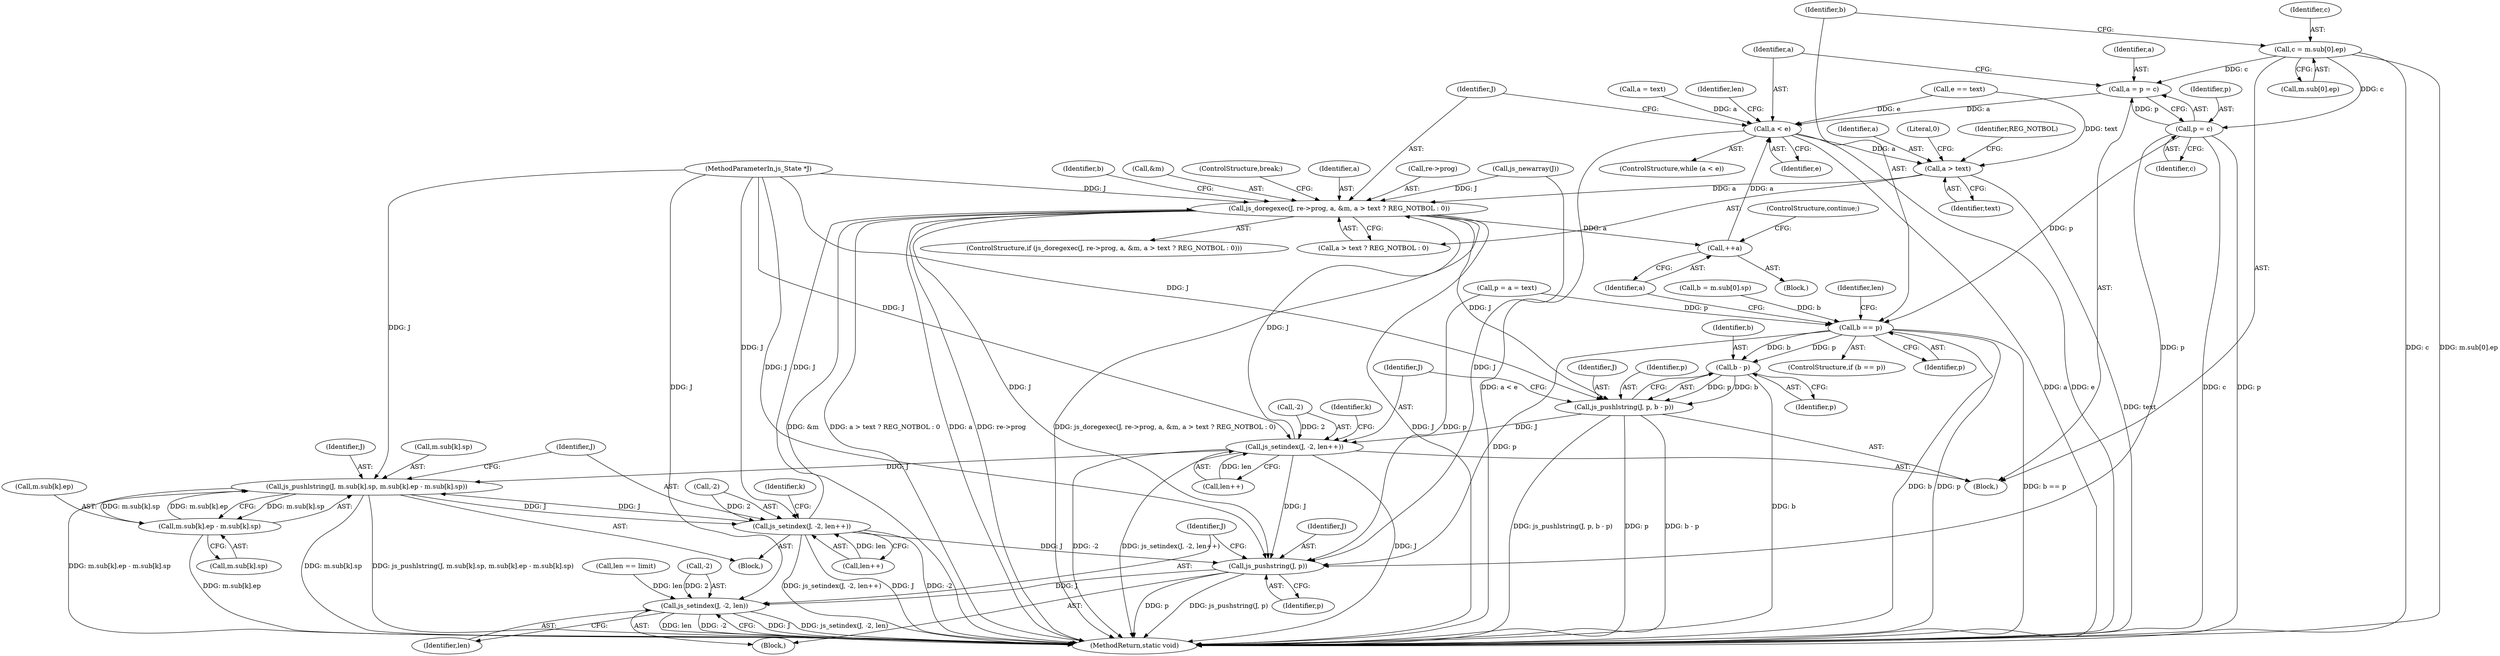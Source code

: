 digraph "0_mujs_00d4606c3baf813b7b1c176823b2729bf51002a2_4@array" {
"1000215" [label="(Call,c = m.sub[0].ep)"];
"1000296" [label="(Call,a = p = c)"];
"1000186" [label="(Call,a < e)"];
"1000200" [label="(Call,a > text)"];
"1000191" [label="(Call,js_doregexec(J, re->prog, a, &m, a > text ? REG_NOTBOL : 0))"];
"1000229" [label="(Call,++a)"];
"1000237" [label="(Call,js_pushlstring(J, p, b - p))"];
"1000243" [label="(Call,js_setindex(J, -2, len++))"];
"1000266" [label="(Call,js_pushlstring(J, m.sub[k].sp, m.sub[k].ep - m.sub[k].sp))"];
"1000275" [label="(Call,m.sub[k].ep - m.sub[k].sp)"];
"1000290" [label="(Call,js_setindex(J, -2, len++))"];
"1000306" [label="(Call,js_pushstring(J, p))"];
"1000309" [label="(Call,js_setindex(J, -2, len))"];
"1000298" [label="(Call,p = c)"];
"1000225" [label="(Call,b == p)"];
"1000240" [label="(Call,b - p)"];
"1000283" [label="(Call,m.sub[k].sp)"];
"1000204" [label="(Literal,0)"];
"1000294" [label="(Call,len++)"];
"1000190" [label="(ControlStructure,if (js_doregexec(J, re->prog, a, &m, a > text ? REG_NOTBOL : 0)))"];
"1000299" [label="(Identifier,p)"];
"1000224" [label="(ControlStructure,if (b == p))"];
"1000227" [label="(Identifier,p)"];
"1000267" [label="(Identifier,J)"];
"1000241" [label="(Identifier,b)"];
"1000151" [label="(Call,e == text)"];
"1000192" [label="(Identifier,J)"];
"1000226" [label="(Identifier,b)"];
"1000239" [label="(Identifier,p)"];
"1000275" [label="(Call,m.sub[k].ep - m.sub[k].sp)"];
"1000291" [label="(Identifier,J)"];
"1000313" [label="(Identifier,len)"];
"1000200" [label="(Call,a > text)"];
"1000186" [label="(Call,a < e)"];
"1000309" [label="(Call,js_setindex(J, -2, len))"];
"1000203" [label="(Identifier,REG_NOTBOL)"];
"1000296" [label="(Call,a = p = c)"];
"1000314" [label="(MethodReturn,static void)"];
"1000247" [label="(Call,len++)"];
"1000182" [label="(Call,a = text)"];
"1000230" [label="(Identifier,a)"];
"1000191" [label="(Call,js_doregexec(J, re->prog, a, &m, a > text ? REG_NOTBOL : 0))"];
"1000292" [label="(Call,-2)"];
"1000251" [label="(Identifier,k)"];
"1000105" [label="(Block,)"];
"1000187" [label="(Identifier,a)"];
"1000266" [label="(Call,js_pushlstring(J, m.sub[k].sp, m.sub[k].ep - m.sub[k].sp))"];
"1000240" [label="(Call,b - p)"];
"1000217" [label="(Call,m.sub[0].ep)"];
"1000234" [label="(Identifier,len)"];
"1000311" [label="(Call,-2)"];
"1000197" [label="(Call,&m)"];
"1000242" [label="(Identifier,p)"];
"1000229" [label="(Call,++a)"];
"1000205" [label="(ControlStructure,break;)"];
"1000259" [label="(Identifier,k)"];
"1000201" [label="(Identifier,a)"];
"1000302" [label="(Call,len == limit)"];
"1000244" [label="(Identifier,J)"];
"1000189" [label="(Block,)"];
"1000290" [label="(Call,js_setindex(J, -2, len++))"];
"1000231" [label="(ControlStructure,continue;)"];
"1000139" [label="(Call,js_newarray(J))"];
"1000306" [label="(Call,js_pushstring(J, p))"];
"1000245" [label="(Call,-2)"];
"1000215" [label="(Call,c = m.sub[0].ep)"];
"1000237" [label="(Call,js_pushlstring(J, p, b - p))"];
"1000260" [label="(Block,)"];
"1000196" [label="(Identifier,a)"];
"1000298" [label="(Call,p = c)"];
"1000206" [label="(Call,b = m.sub[0].sp)"];
"1000228" [label="(Block,)"];
"1000180" [label="(Call,p = a = text)"];
"1000297" [label="(Identifier,a)"];
"1000238" [label="(Identifier,J)"];
"1000276" [label="(Call,m.sub[k].ep)"];
"1000303" [label="(Identifier,len)"];
"1000243" [label="(Call,js_setindex(J, -2, len++))"];
"1000300" [label="(Identifier,c)"];
"1000268" [label="(Call,m.sub[k].sp)"];
"1000225" [label="(Call,b == p)"];
"1000308" [label="(Identifier,p)"];
"1000188" [label="(Identifier,e)"];
"1000216" [label="(Identifier,c)"];
"1000307" [label="(Identifier,J)"];
"1000202" [label="(Identifier,text)"];
"1000193" [label="(Call,re->prog)"];
"1000104" [label="(MethodParameterIn,js_State *J)"];
"1000185" [label="(ControlStructure,while (a < e))"];
"1000199" [label="(Call,a > text ? REG_NOTBOL : 0)"];
"1000207" [label="(Identifier,b)"];
"1000310" [label="(Identifier,J)"];
"1000215" -> "1000189"  [label="AST: "];
"1000215" -> "1000217"  [label="CFG: "];
"1000216" -> "1000215"  [label="AST: "];
"1000217" -> "1000215"  [label="AST: "];
"1000226" -> "1000215"  [label="CFG: "];
"1000215" -> "1000314"  [label="DDG: c"];
"1000215" -> "1000314"  [label="DDG: m.sub[0].ep"];
"1000215" -> "1000296"  [label="DDG: c"];
"1000215" -> "1000298"  [label="DDG: c"];
"1000296" -> "1000189"  [label="AST: "];
"1000296" -> "1000298"  [label="CFG: "];
"1000297" -> "1000296"  [label="AST: "];
"1000298" -> "1000296"  [label="AST: "];
"1000187" -> "1000296"  [label="CFG: "];
"1000296" -> "1000186"  [label="DDG: a"];
"1000298" -> "1000296"  [label="DDG: p"];
"1000186" -> "1000185"  [label="AST: "];
"1000186" -> "1000188"  [label="CFG: "];
"1000187" -> "1000186"  [label="AST: "];
"1000188" -> "1000186"  [label="AST: "];
"1000192" -> "1000186"  [label="CFG: "];
"1000303" -> "1000186"  [label="CFG: "];
"1000186" -> "1000314"  [label="DDG: e"];
"1000186" -> "1000314"  [label="DDG: a < e"];
"1000186" -> "1000314"  [label="DDG: a"];
"1000229" -> "1000186"  [label="DDG: a"];
"1000182" -> "1000186"  [label="DDG: a"];
"1000151" -> "1000186"  [label="DDG: e"];
"1000186" -> "1000200"  [label="DDG: a"];
"1000200" -> "1000199"  [label="AST: "];
"1000200" -> "1000202"  [label="CFG: "];
"1000201" -> "1000200"  [label="AST: "];
"1000202" -> "1000200"  [label="AST: "];
"1000203" -> "1000200"  [label="CFG: "];
"1000204" -> "1000200"  [label="CFG: "];
"1000200" -> "1000314"  [label="DDG: text"];
"1000200" -> "1000191"  [label="DDG: a"];
"1000151" -> "1000200"  [label="DDG: text"];
"1000191" -> "1000190"  [label="AST: "];
"1000191" -> "1000199"  [label="CFG: "];
"1000192" -> "1000191"  [label="AST: "];
"1000193" -> "1000191"  [label="AST: "];
"1000196" -> "1000191"  [label="AST: "];
"1000197" -> "1000191"  [label="AST: "];
"1000199" -> "1000191"  [label="AST: "];
"1000205" -> "1000191"  [label="CFG: "];
"1000207" -> "1000191"  [label="CFG: "];
"1000191" -> "1000314"  [label="DDG: re->prog"];
"1000191" -> "1000314"  [label="DDG: js_doregexec(J, re->prog, a, &m, a > text ? REG_NOTBOL : 0)"];
"1000191" -> "1000314"  [label="DDG: &m"];
"1000191" -> "1000314"  [label="DDG: a > text ? REG_NOTBOL : 0"];
"1000191" -> "1000314"  [label="DDG: a"];
"1000191" -> "1000314"  [label="DDG: J"];
"1000290" -> "1000191"  [label="DDG: J"];
"1000139" -> "1000191"  [label="DDG: J"];
"1000243" -> "1000191"  [label="DDG: J"];
"1000104" -> "1000191"  [label="DDG: J"];
"1000191" -> "1000229"  [label="DDG: a"];
"1000191" -> "1000237"  [label="DDG: J"];
"1000191" -> "1000306"  [label="DDG: J"];
"1000229" -> "1000228"  [label="AST: "];
"1000229" -> "1000230"  [label="CFG: "];
"1000230" -> "1000229"  [label="AST: "];
"1000231" -> "1000229"  [label="CFG: "];
"1000237" -> "1000189"  [label="AST: "];
"1000237" -> "1000240"  [label="CFG: "];
"1000238" -> "1000237"  [label="AST: "];
"1000239" -> "1000237"  [label="AST: "];
"1000240" -> "1000237"  [label="AST: "];
"1000244" -> "1000237"  [label="CFG: "];
"1000237" -> "1000314"  [label="DDG: js_pushlstring(J, p, b - p)"];
"1000237" -> "1000314"  [label="DDG: p"];
"1000237" -> "1000314"  [label="DDG: b - p"];
"1000104" -> "1000237"  [label="DDG: J"];
"1000240" -> "1000237"  [label="DDG: p"];
"1000240" -> "1000237"  [label="DDG: b"];
"1000237" -> "1000243"  [label="DDG: J"];
"1000243" -> "1000189"  [label="AST: "];
"1000243" -> "1000247"  [label="CFG: "];
"1000244" -> "1000243"  [label="AST: "];
"1000245" -> "1000243"  [label="AST: "];
"1000247" -> "1000243"  [label="AST: "];
"1000251" -> "1000243"  [label="CFG: "];
"1000243" -> "1000314"  [label="DDG: J"];
"1000243" -> "1000314"  [label="DDG: -2"];
"1000243" -> "1000314"  [label="DDG: js_setindex(J, -2, len++)"];
"1000104" -> "1000243"  [label="DDG: J"];
"1000245" -> "1000243"  [label="DDG: 2"];
"1000247" -> "1000243"  [label="DDG: len"];
"1000243" -> "1000266"  [label="DDG: J"];
"1000243" -> "1000306"  [label="DDG: J"];
"1000266" -> "1000260"  [label="AST: "];
"1000266" -> "1000275"  [label="CFG: "];
"1000267" -> "1000266"  [label="AST: "];
"1000268" -> "1000266"  [label="AST: "];
"1000275" -> "1000266"  [label="AST: "];
"1000291" -> "1000266"  [label="CFG: "];
"1000266" -> "1000314"  [label="DDG: m.sub[k].ep - m.sub[k].sp"];
"1000266" -> "1000314"  [label="DDG: m.sub[k].sp"];
"1000266" -> "1000314"  [label="DDG: js_pushlstring(J, m.sub[k].sp, m.sub[k].ep - m.sub[k].sp)"];
"1000290" -> "1000266"  [label="DDG: J"];
"1000104" -> "1000266"  [label="DDG: J"];
"1000275" -> "1000266"  [label="DDG: m.sub[k].sp"];
"1000275" -> "1000266"  [label="DDG: m.sub[k].ep"];
"1000266" -> "1000275"  [label="DDG: m.sub[k].sp"];
"1000266" -> "1000290"  [label="DDG: J"];
"1000275" -> "1000283"  [label="CFG: "];
"1000276" -> "1000275"  [label="AST: "];
"1000283" -> "1000275"  [label="AST: "];
"1000275" -> "1000314"  [label="DDG: m.sub[k].ep"];
"1000290" -> "1000260"  [label="AST: "];
"1000290" -> "1000294"  [label="CFG: "];
"1000291" -> "1000290"  [label="AST: "];
"1000292" -> "1000290"  [label="AST: "];
"1000294" -> "1000290"  [label="AST: "];
"1000259" -> "1000290"  [label="CFG: "];
"1000290" -> "1000314"  [label="DDG: J"];
"1000290" -> "1000314"  [label="DDG: -2"];
"1000290" -> "1000314"  [label="DDG: js_setindex(J, -2, len++)"];
"1000104" -> "1000290"  [label="DDG: J"];
"1000292" -> "1000290"  [label="DDG: 2"];
"1000294" -> "1000290"  [label="DDG: len"];
"1000290" -> "1000306"  [label="DDG: J"];
"1000306" -> "1000105"  [label="AST: "];
"1000306" -> "1000308"  [label="CFG: "];
"1000307" -> "1000306"  [label="AST: "];
"1000308" -> "1000306"  [label="AST: "];
"1000310" -> "1000306"  [label="CFG: "];
"1000306" -> "1000314"  [label="DDG: js_pushstring(J, p)"];
"1000306" -> "1000314"  [label="DDG: p"];
"1000139" -> "1000306"  [label="DDG: J"];
"1000104" -> "1000306"  [label="DDG: J"];
"1000225" -> "1000306"  [label="DDG: p"];
"1000298" -> "1000306"  [label="DDG: p"];
"1000180" -> "1000306"  [label="DDG: p"];
"1000306" -> "1000309"  [label="DDG: J"];
"1000309" -> "1000105"  [label="AST: "];
"1000309" -> "1000313"  [label="CFG: "];
"1000310" -> "1000309"  [label="AST: "];
"1000311" -> "1000309"  [label="AST: "];
"1000313" -> "1000309"  [label="AST: "];
"1000314" -> "1000309"  [label="CFG: "];
"1000309" -> "1000314"  [label="DDG: J"];
"1000309" -> "1000314"  [label="DDG: js_setindex(J, -2, len)"];
"1000309" -> "1000314"  [label="DDG: len"];
"1000309" -> "1000314"  [label="DDG: -2"];
"1000104" -> "1000309"  [label="DDG: J"];
"1000311" -> "1000309"  [label="DDG: 2"];
"1000302" -> "1000309"  [label="DDG: len"];
"1000298" -> "1000300"  [label="CFG: "];
"1000299" -> "1000298"  [label="AST: "];
"1000300" -> "1000298"  [label="AST: "];
"1000298" -> "1000314"  [label="DDG: p"];
"1000298" -> "1000314"  [label="DDG: c"];
"1000298" -> "1000225"  [label="DDG: p"];
"1000225" -> "1000224"  [label="AST: "];
"1000225" -> "1000227"  [label="CFG: "];
"1000226" -> "1000225"  [label="AST: "];
"1000227" -> "1000225"  [label="AST: "];
"1000230" -> "1000225"  [label="CFG: "];
"1000234" -> "1000225"  [label="CFG: "];
"1000225" -> "1000314"  [label="DDG: p"];
"1000225" -> "1000314"  [label="DDG: b == p"];
"1000225" -> "1000314"  [label="DDG: b"];
"1000206" -> "1000225"  [label="DDG: b"];
"1000180" -> "1000225"  [label="DDG: p"];
"1000225" -> "1000240"  [label="DDG: b"];
"1000225" -> "1000240"  [label="DDG: p"];
"1000240" -> "1000242"  [label="CFG: "];
"1000241" -> "1000240"  [label="AST: "];
"1000242" -> "1000240"  [label="AST: "];
"1000240" -> "1000314"  [label="DDG: b"];
}
